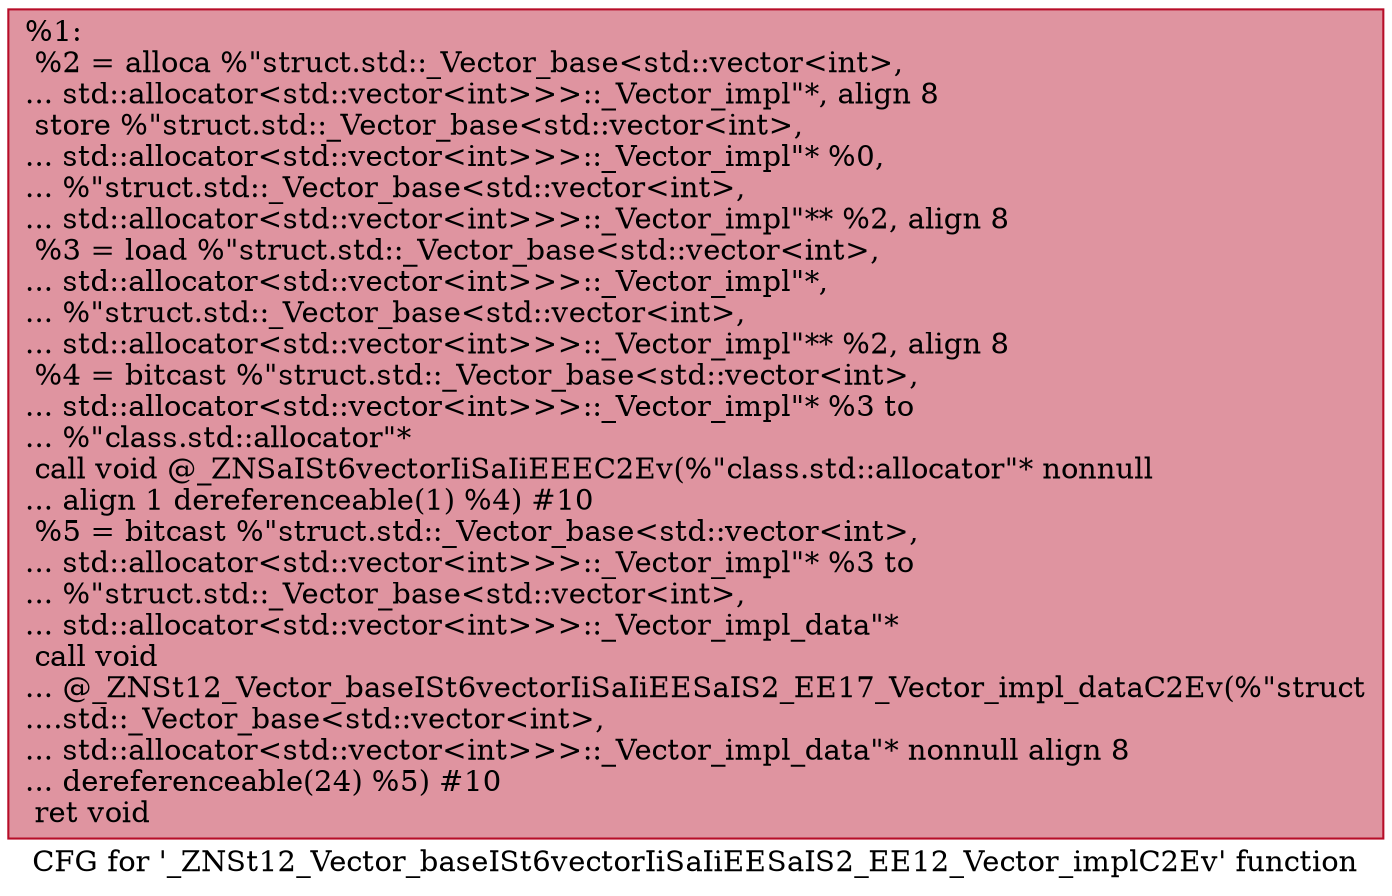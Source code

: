 digraph "CFG for '_ZNSt12_Vector_baseISt6vectorIiSaIiEESaIS2_EE12_Vector_implC2Ev' function" {
	label="CFG for '_ZNSt12_Vector_baseISt6vectorIiSaIiEESaIS2_EE12_Vector_implC2Ev' function";

	Node0x55aa9ab7d980 [shape=record,color="#b70d28ff", style=filled, fillcolor="#b70d2870",label="{%1:\l  %2 = alloca %\"struct.std::_Vector_base\<std::vector\<int\>,\l... std::allocator\<std::vector\<int\>\>\>::_Vector_impl\"*, align 8\l  store %\"struct.std::_Vector_base\<std::vector\<int\>,\l... std::allocator\<std::vector\<int\>\>\>::_Vector_impl\"* %0,\l... %\"struct.std::_Vector_base\<std::vector\<int\>,\l... std::allocator\<std::vector\<int\>\>\>::_Vector_impl\"** %2, align 8\l  %3 = load %\"struct.std::_Vector_base\<std::vector\<int\>,\l... std::allocator\<std::vector\<int\>\>\>::_Vector_impl\"*,\l... %\"struct.std::_Vector_base\<std::vector\<int\>,\l... std::allocator\<std::vector\<int\>\>\>::_Vector_impl\"** %2, align 8\l  %4 = bitcast %\"struct.std::_Vector_base\<std::vector\<int\>,\l... std::allocator\<std::vector\<int\>\>\>::_Vector_impl\"* %3 to\l... %\"class.std::allocator\"*\l  call void @_ZNSaISt6vectorIiSaIiEEEC2Ev(%\"class.std::allocator\"* nonnull\l... align 1 dereferenceable(1) %4) #10\l  %5 = bitcast %\"struct.std::_Vector_base\<std::vector\<int\>,\l... std::allocator\<std::vector\<int\>\>\>::_Vector_impl\"* %3 to\l... %\"struct.std::_Vector_base\<std::vector\<int\>,\l... std::allocator\<std::vector\<int\>\>\>::_Vector_impl_data\"*\l  call void\l... @_ZNSt12_Vector_baseISt6vectorIiSaIiEESaIS2_EE17_Vector_impl_dataC2Ev(%\"struct\l....std::_Vector_base\<std::vector\<int\>,\l... std::allocator\<std::vector\<int\>\>\>::_Vector_impl_data\"* nonnull align 8\l... dereferenceable(24) %5) #10\l  ret void\l}"];
}
